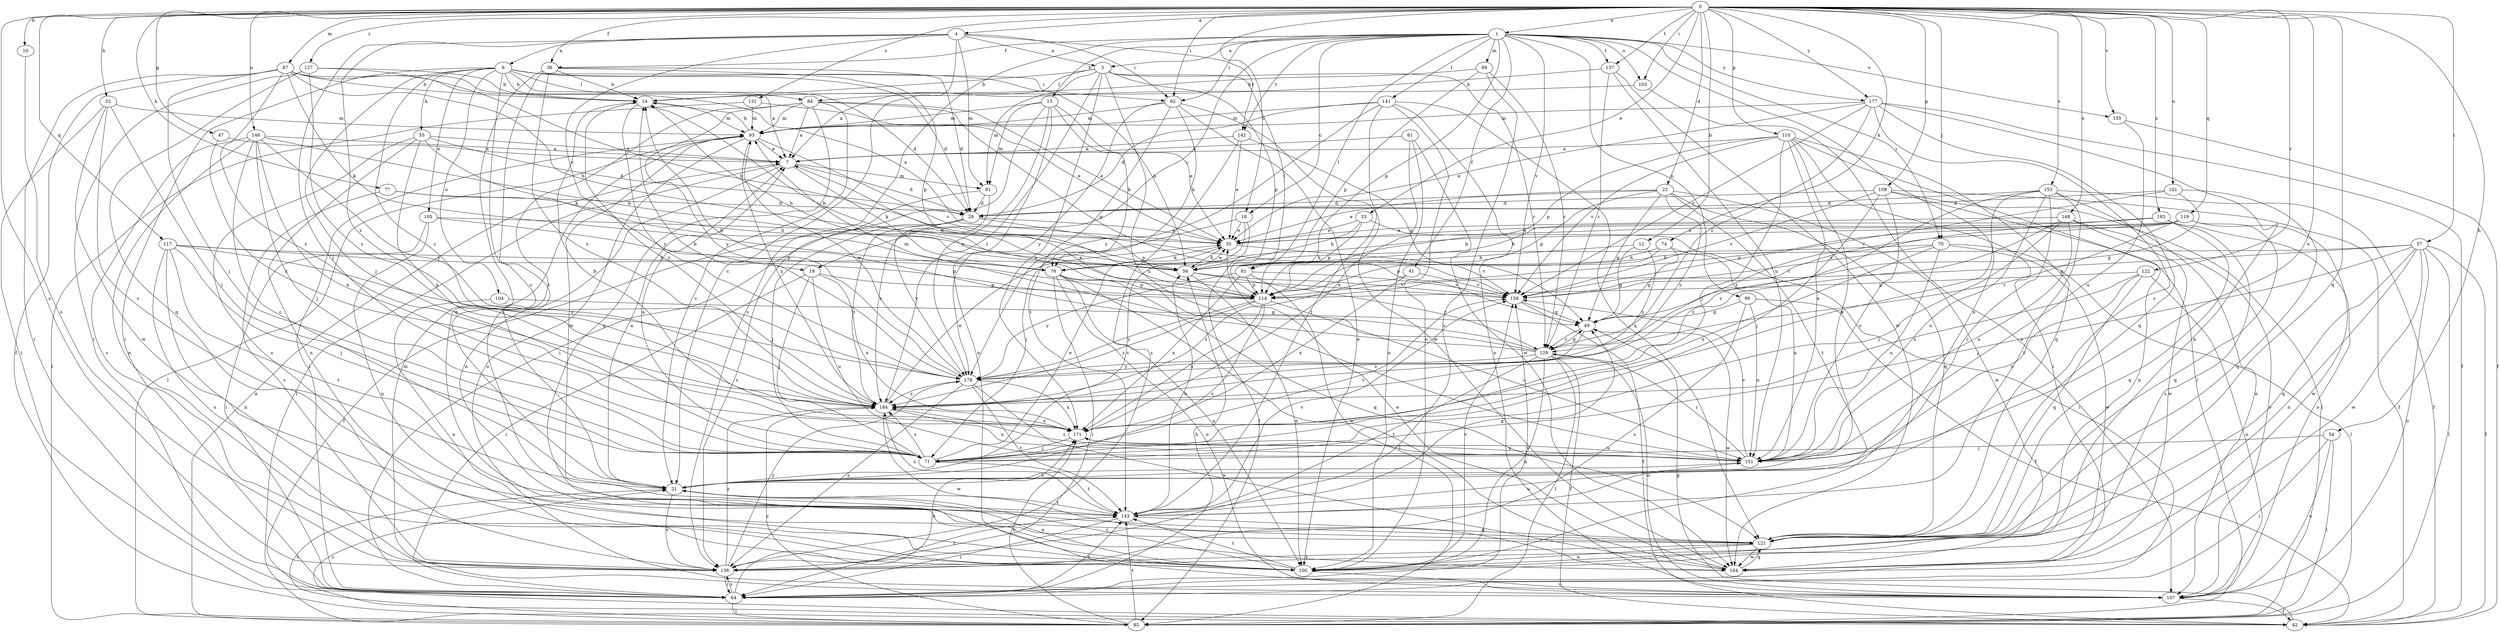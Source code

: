 strict digraph  {
0;
1;
4;
5;
6;
7;
10;
12;
13;
14;
18;
19;
21;
22;
28;
33;
35;
36;
41;
42;
47;
49;
52;
54;
55;
56;
57;
61;
62;
64;
70;
71;
74;
77;
78;
81;
84;
85;
87;
89;
91;
93;
96;
100;
101;
103;
104;
105;
107;
108;
110;
114;
117;
119;
121;
122;
127;
129;
131;
136;
137;
141;
142;
143;
146;
151;
153;
155;
158;
164;
168;
171;
177;
178;
183;
184;
0 -> 1  [label=a];
0 -> 4  [label=a];
0 -> 10  [label=b];
0 -> 12  [label=b];
0 -> 18  [label=c];
0 -> 22  [label=d];
0 -> 33  [label=e];
0 -> 36  [label=f];
0 -> 47  [label=g];
0 -> 52  [label=h];
0 -> 54  [label=h];
0 -> 57  [label=i];
0 -> 62  [label=i];
0 -> 70  [label=j];
0 -> 74  [label=k];
0 -> 77  [label=k];
0 -> 87  [label=m];
0 -> 101  [label=o];
0 -> 108  [label=p];
0 -> 110  [label=p];
0 -> 117  [label=q];
0 -> 119  [label=q];
0 -> 121  [label=q];
0 -> 122  [label=r];
0 -> 127  [label=r];
0 -> 131  [label=s];
0 -> 136  [label=s];
0 -> 137  [label=t];
0 -> 146  [label=u];
0 -> 151  [label=u];
0 -> 153  [label=v];
0 -> 155  [label=v];
0 -> 168  [label=x];
0 -> 177  [label=y];
0 -> 183  [label=z];
0 -> 103  [label=i];
1 -> 5  [label=a];
1 -> 13  [label=b];
1 -> 18  [label=c];
1 -> 19  [label=c];
1 -> 36  [label=f];
1 -> 41  [label=f];
1 -> 62  [label=i];
1 -> 70  [label=j];
1 -> 81  [label=l];
1 -> 89  [label=m];
1 -> 96  [label=n];
1 -> 100  [label=n];
1 -> 103  [label=o];
1 -> 114  [label=p];
1 -> 136  [label=s];
1 -> 137  [label=t];
1 -> 141  [label=t];
1 -> 142  [label=t];
1 -> 155  [label=v];
1 -> 158  [label=v];
1 -> 177  [label=y];
4 -> 5  [label=a];
4 -> 6  [label=a];
4 -> 19  [label=c];
4 -> 21  [label=c];
4 -> 62  [label=i];
4 -> 71  [label=j];
4 -> 91  [label=m];
4 -> 142  [label=t];
4 -> 184  [label=z];
5 -> 14  [label=b];
5 -> 81  [label=l];
5 -> 84  [label=l];
5 -> 91  [label=m];
5 -> 114  [label=p];
5 -> 129  [label=r];
5 -> 151  [label=u];
5 -> 171  [label=x];
5 -> 184  [label=z];
6 -> 7  [label=a];
6 -> 14  [label=b];
6 -> 21  [label=c];
6 -> 28  [label=d];
6 -> 55  [label=h];
6 -> 56  [label=h];
6 -> 62  [label=i];
6 -> 64  [label=i];
6 -> 71  [label=j];
6 -> 84  [label=l];
6 -> 104  [label=o];
6 -> 105  [label=o];
6 -> 184  [label=z];
7 -> 28  [label=d];
7 -> 78  [label=k];
7 -> 85  [label=l];
7 -> 91  [label=m];
7 -> 100  [label=n];
10 -> 136  [label=s];
12 -> 49  [label=g];
12 -> 56  [label=h];
12 -> 178  [label=y];
13 -> 35  [label=e];
13 -> 64  [label=i];
13 -> 78  [label=k];
13 -> 91  [label=m];
13 -> 93  [label=m];
13 -> 107  [label=o];
13 -> 178  [label=y];
14 -> 93  [label=m];
14 -> 178  [label=y];
14 -> 184  [label=z];
18 -> 21  [label=c];
18 -> 35  [label=e];
18 -> 71  [label=j];
18 -> 85  [label=l];
19 -> 64  [label=i];
19 -> 71  [label=j];
19 -> 114  [label=p];
19 -> 151  [label=u];
19 -> 171  [label=x];
21 -> 7  [label=a];
21 -> 100  [label=n];
21 -> 136  [label=s];
21 -> 143  [label=t];
22 -> 28  [label=d];
22 -> 35  [label=e];
22 -> 49  [label=g];
22 -> 114  [label=p];
22 -> 121  [label=q];
22 -> 143  [label=t];
22 -> 164  [label=w];
22 -> 178  [label=y];
28 -> 35  [label=e];
28 -> 42  [label=f];
28 -> 71  [label=j];
28 -> 114  [label=p];
28 -> 178  [label=y];
28 -> 184  [label=z];
33 -> 35  [label=e];
33 -> 56  [label=h];
33 -> 64  [label=i];
33 -> 114  [label=p];
35 -> 56  [label=h];
35 -> 78  [label=k];
35 -> 158  [label=v];
36 -> 14  [label=b];
36 -> 21  [label=c];
36 -> 28  [label=d];
36 -> 114  [label=p];
36 -> 121  [label=q];
36 -> 184  [label=z];
41 -> 158  [label=v];
41 -> 171  [label=x];
41 -> 184  [label=z];
42 -> 21  [label=c];
42 -> 49  [label=g];
47 -> 7  [label=a];
47 -> 184  [label=z];
49 -> 129  [label=r];
49 -> 164  [label=w];
49 -> 184  [label=z];
52 -> 21  [label=c];
52 -> 64  [label=i];
52 -> 71  [label=j];
52 -> 93  [label=m];
52 -> 164  [label=w];
54 -> 64  [label=i];
54 -> 71  [label=j];
54 -> 85  [label=l];
54 -> 107  [label=o];
55 -> 7  [label=a];
55 -> 28  [label=d];
55 -> 78  [label=k];
55 -> 100  [label=n];
55 -> 136  [label=s];
55 -> 171  [label=x];
56 -> 35  [label=e];
56 -> 100  [label=n];
56 -> 129  [label=r];
56 -> 158  [label=v];
57 -> 42  [label=f];
57 -> 56  [label=h];
57 -> 71  [label=j];
57 -> 85  [label=l];
57 -> 100  [label=n];
57 -> 107  [label=o];
57 -> 114  [label=p];
57 -> 121  [label=q];
57 -> 164  [label=w];
61 -> 7  [label=a];
61 -> 100  [label=n];
61 -> 164  [label=w];
61 -> 171  [label=x];
62 -> 78  [label=k];
62 -> 93  [label=m];
62 -> 100  [label=n];
62 -> 143  [label=t];
62 -> 164  [label=w];
62 -> 178  [label=y];
64 -> 56  [label=h];
64 -> 85  [label=l];
64 -> 136  [label=s];
64 -> 143  [label=t];
64 -> 158  [label=v];
64 -> 171  [label=x];
70 -> 78  [label=k];
70 -> 85  [label=l];
70 -> 151  [label=u];
70 -> 158  [label=v];
70 -> 164  [label=w];
70 -> 171  [label=x];
71 -> 7  [label=a];
71 -> 35  [label=e];
71 -> 143  [label=t];
71 -> 158  [label=v];
71 -> 184  [label=z];
74 -> 49  [label=g];
74 -> 56  [label=h];
74 -> 114  [label=p];
74 -> 151  [label=u];
77 -> 28  [label=d];
77 -> 56  [label=h];
77 -> 136  [label=s];
78 -> 64  [label=i];
78 -> 100  [label=n];
78 -> 107  [label=o];
78 -> 114  [label=p];
78 -> 121  [label=q];
78 -> 164  [label=w];
81 -> 85  [label=l];
81 -> 114  [label=p];
81 -> 158  [label=v];
81 -> 171  [label=x];
81 -> 178  [label=y];
84 -> 7  [label=a];
84 -> 21  [label=c];
84 -> 35  [label=e];
84 -> 49  [label=g];
84 -> 93  [label=m];
84 -> 121  [label=q];
84 -> 143  [label=t];
84 -> 178  [label=y];
85 -> 7  [label=a];
85 -> 21  [label=c];
85 -> 143  [label=t];
85 -> 171  [label=x];
85 -> 184  [label=z];
87 -> 14  [label=b];
87 -> 28  [label=d];
87 -> 35  [label=e];
87 -> 42  [label=f];
87 -> 56  [label=h];
87 -> 64  [label=i];
87 -> 71  [label=j];
87 -> 78  [label=k];
87 -> 184  [label=z];
89 -> 14  [label=b];
89 -> 114  [label=p];
89 -> 129  [label=r];
89 -> 136  [label=s];
91 -> 28  [label=d];
91 -> 136  [label=s];
91 -> 184  [label=z];
93 -> 7  [label=a];
93 -> 14  [label=b];
93 -> 64  [label=i];
93 -> 85  [label=l];
93 -> 107  [label=o];
93 -> 158  [label=v];
93 -> 184  [label=z];
96 -> 42  [label=f];
96 -> 49  [label=g];
96 -> 136  [label=s];
96 -> 151  [label=u];
100 -> 21  [label=c];
100 -> 107  [label=o];
100 -> 143  [label=t];
100 -> 158  [label=v];
101 -> 28  [label=d];
101 -> 49  [label=g];
101 -> 121  [label=q];
101 -> 158  [label=v];
103 -> 7  [label=a];
103 -> 107  [label=o];
104 -> 49  [label=g];
104 -> 100  [label=n];
105 -> 35  [label=e];
105 -> 64  [label=i];
105 -> 100  [label=n];
105 -> 114  [label=p];
107 -> 42  [label=f];
107 -> 93  [label=m];
108 -> 28  [label=d];
108 -> 42  [label=f];
108 -> 71  [label=j];
108 -> 85  [label=l];
108 -> 100  [label=n];
108 -> 151  [label=u];
108 -> 158  [label=v];
110 -> 7  [label=a];
110 -> 21  [label=c];
110 -> 64  [label=i];
110 -> 71  [label=j];
110 -> 85  [label=l];
110 -> 114  [label=p];
110 -> 121  [label=q];
110 -> 151  [label=u];
110 -> 158  [label=v];
114 -> 14  [label=b];
114 -> 21  [label=c];
114 -> 151  [label=u];
114 -> 171  [label=x];
114 -> 178  [label=y];
114 -> 184  [label=z];
117 -> 56  [label=h];
117 -> 71  [label=j];
117 -> 100  [label=n];
117 -> 114  [label=p];
117 -> 136  [label=s];
117 -> 143  [label=t];
117 -> 178  [label=y];
119 -> 35  [label=e];
119 -> 78  [label=k];
119 -> 114  [label=p];
119 -> 121  [label=q];
119 -> 129  [label=r];
119 -> 158  [label=v];
119 -> 164  [label=w];
121 -> 100  [label=n];
121 -> 136  [label=s];
121 -> 164  [label=w];
122 -> 107  [label=o];
122 -> 114  [label=p];
122 -> 121  [label=q];
122 -> 151  [label=u];
122 -> 184  [label=z];
127 -> 14  [label=b];
127 -> 56  [label=h];
127 -> 64  [label=i];
127 -> 121  [label=q];
127 -> 184  [label=z];
129 -> 7  [label=a];
129 -> 14  [label=b];
129 -> 42  [label=f];
129 -> 49  [label=g];
129 -> 85  [label=l];
129 -> 93  [label=m];
129 -> 100  [label=n];
129 -> 107  [label=o];
129 -> 143  [label=t];
129 -> 178  [label=y];
131 -> 35  [label=e];
131 -> 85  [label=l];
131 -> 93  [label=m];
136 -> 64  [label=i];
136 -> 143  [label=t];
136 -> 178  [label=y];
136 -> 184  [label=z];
137 -> 14  [label=b];
137 -> 129  [label=r];
137 -> 151  [label=u];
137 -> 164  [label=w];
141 -> 28  [label=d];
141 -> 93  [label=m];
141 -> 100  [label=n];
141 -> 107  [label=o];
141 -> 121  [label=q];
141 -> 143  [label=t];
141 -> 178  [label=y];
142 -> 7  [label=a];
142 -> 35  [label=e];
142 -> 49  [label=g];
142 -> 136  [label=s];
143 -> 49  [label=g];
143 -> 56  [label=h];
143 -> 64  [label=i];
143 -> 93  [label=m];
143 -> 121  [label=q];
143 -> 151  [label=u];
143 -> 158  [label=v];
143 -> 184  [label=z];
146 -> 7  [label=a];
146 -> 21  [label=c];
146 -> 56  [label=h];
146 -> 71  [label=j];
146 -> 100  [label=n];
146 -> 136  [label=s];
146 -> 171  [label=x];
146 -> 178  [label=y];
151 -> 21  [label=c];
151 -> 129  [label=r];
151 -> 158  [label=v];
151 -> 171  [label=x];
151 -> 184  [label=z];
153 -> 21  [label=c];
153 -> 28  [label=d];
153 -> 42  [label=f];
153 -> 107  [label=o];
153 -> 143  [label=t];
153 -> 151  [label=u];
153 -> 171  [label=x];
153 -> 184  [label=z];
155 -> 42  [label=f];
155 -> 151  [label=u];
158 -> 14  [label=b];
158 -> 42  [label=f];
158 -> 49  [label=g];
164 -> 35  [label=e];
164 -> 121  [label=q];
168 -> 35  [label=e];
168 -> 71  [label=j];
168 -> 107  [label=o];
168 -> 151  [label=u];
168 -> 164  [label=w];
168 -> 184  [label=z];
171 -> 14  [label=b];
171 -> 71  [label=j];
171 -> 151  [label=u];
177 -> 21  [label=c];
177 -> 35  [label=e];
177 -> 42  [label=f];
177 -> 93  [label=m];
177 -> 100  [label=n];
177 -> 121  [label=q];
177 -> 129  [label=r];
177 -> 158  [label=v];
178 -> 14  [label=b];
178 -> 93  [label=m];
178 -> 136  [label=s];
178 -> 143  [label=t];
178 -> 164  [label=w];
178 -> 171  [label=x];
178 -> 184  [label=z];
183 -> 35  [label=e];
183 -> 56  [label=h];
183 -> 107  [label=o];
183 -> 121  [label=q];
183 -> 129  [label=r];
183 -> 136  [label=s];
184 -> 35  [label=e];
184 -> 151  [label=u];
184 -> 164  [label=w];
184 -> 171  [label=x];
}
